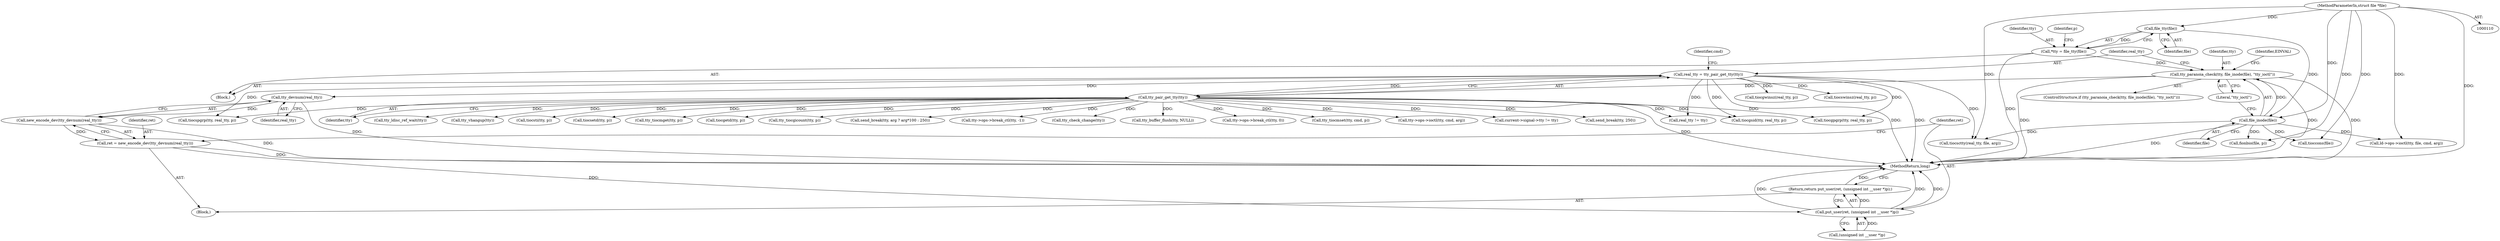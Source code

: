digraph "0_linux_5c17c861a357e9458001f021a7afa7aab9937439@pointer" {
"1000308" [label="(Call,tty_devnum(real_tty))"];
"1000138" [label="(Call,real_tty = tty_pair_get_tty(tty))"];
"1000140" [label="(Call,tty_pair_get_tty(tty))"];
"1000130" [label="(Call,tty_paranoia_check(tty, file_inode(file), \"tty_ioctl\"))"];
"1000116" [label="(Call,*tty = file_tty(file))"];
"1000118" [label="(Call,file_tty(file))"];
"1000111" [label="(MethodParameterIn,struct file *file)"];
"1000132" [label="(Call,file_inode(file))"];
"1000307" [label="(Call,new_encode_dev(tty_devnum(real_tty)))"];
"1000305" [label="(Call,ret = new_encode_dev(tty_devnum(real_tty)))"];
"1000311" [label="(Call,put_user(ret, (unsigned int __user *)p))"];
"1000310" [label="(Return,return put_user(ret, (unsigned int __user *)p);)"];
"1000199" [label="(Call,tioccons(file))"];
"1000379" [label="(Call,tty_tiocgicount(tty, p))"];
"1000117" [label="(Identifier,tty)"];
"1000118" [label="(Call,file_tty(file))"];
"1000355" [label="(Call,send_break(tty, arg ? arg*100 : 250))"];
"1000143" [label="(Identifier,cmd)"];
"1000309" [label="(Identifier,real_tty)"];
"1000307" [label="(Call,new_encode_dev(tty_devnum(real_tty)))"];
"1000324" [label="(Call,tty->ops->break_ctl(tty, -1))"];
"1000258" [label="(Call,tiocsctty(real_tty, file, arg))"];
"1000116" [label="(Call,*tty = file_tty(file))"];
"1000140" [label="(Call,tty_pair_get_tty(tty))"];
"1000129" [label="(ControlStructure,if (tty_paranoia_check(tty, file_inode(file), \"tty_ioctl\")))"];
"1000119" [label="(Identifier,file)"];
"1000311" [label="(Call,put_user(ret, (unsigned int __user *)p))"];
"1000194" [label="(Call,real_tty != tty)"];
"1000152" [label="(Call,tty_check_change(tty))"];
"1000396" [label="(Call,tty_buffer_flush(tty, NULL))"];
"1000139" [label="(Identifier,real_tty)"];
"1000130" [label="(Call,tty_paranoia_check(tty, file_inode(file), \"tty_ioctl\"))"];
"1000338" [label="(Call,tty->ops->break_ctl(tty, 0))"];
"1000114" [label="(Block,)"];
"1000203" [label="(Call,fionbio(file, p))"];
"1000372" [label="(Call,tty_tiocmset(tty, cmd, p))"];
"1000442" [label="(Call,ld->ops->ioctl(tty, file, cmd, arg))"];
"1000303" [label="(Block,)"];
"1000111" [label="(MethodParameterIn,struct file *file)"];
"1000276" [label="(Call,tiocgsid(tty, real_tty, p))"];
"1000131" [label="(Identifier,tty)"];
"1000460" [label="(MethodReturn,long)"];
"1000270" [label="(Call,tiocspgrp(tty, real_tty, p))"];
"1000312" [label="(Identifier,ret)"];
"1000123" [label="(Identifier,p)"];
"1000414" [label="(Call,tty->ops->ioctl(tty, cmd, arg))"];
"1000243" [label="(Call,current->signal->tty != tty)"];
"1000137" [label="(Identifier,EINVAL)"];
"1000134" [label="(Literal,\"tty_ioctl\")"];
"1000264" [label="(Call,tiocgpgrp(tty, real_tty, p))"];
"1000348" [label="(Call,send_break(tty, 250))"];
"1000313" [label="(Call,(unsigned int __user *)p)"];
"1000183" [label="(Call,tiocgwinsz(real_tty, p))"];
"1000132" [label="(Call,file_inode(file))"];
"1000310" [label="(Return,return put_user(ret, (unsigned int __user *)p);)"];
"1000141" [label="(Identifier,tty)"];
"1000133" [label="(Identifier,file)"];
"1000306" [label="(Identifier,ret)"];
"1000427" [label="(Call,tty_ldisc_ref_wait(tty))"];
"1000308" [label="(Call,tty_devnum(real_tty))"];
"1000138" [label="(Call,real_tty = tty_pair_get_tty(tty))"];
"1000298" [label="(Call,tty_vhangup(tty))"];
"1000178" [label="(Call,tiocsti(tty, p))"];
"1000287" [label="(Call,tiocsetd(tty, p))"];
"1000305" [label="(Call,ret = new_encode_dev(tty_devnum(real_tty)))"];
"1000365" [label="(Call,tty_tiocmget(tty, p))"];
"1000188" [label="(Call,tiocswinsz(real_tty, p))"];
"1000282" [label="(Call,tiocgetd(tty, p))"];
"1000308" -> "1000307"  [label="AST: "];
"1000308" -> "1000309"  [label="CFG: "];
"1000309" -> "1000308"  [label="AST: "];
"1000307" -> "1000308"  [label="CFG: "];
"1000308" -> "1000460"  [label="DDG: "];
"1000308" -> "1000307"  [label="DDG: "];
"1000138" -> "1000308"  [label="DDG: "];
"1000138" -> "1000114"  [label="AST: "];
"1000138" -> "1000140"  [label="CFG: "];
"1000139" -> "1000138"  [label="AST: "];
"1000140" -> "1000138"  [label="AST: "];
"1000143" -> "1000138"  [label="CFG: "];
"1000138" -> "1000460"  [label="DDG: "];
"1000138" -> "1000460"  [label="DDG: "];
"1000140" -> "1000138"  [label="DDG: "];
"1000138" -> "1000183"  [label="DDG: "];
"1000138" -> "1000188"  [label="DDG: "];
"1000138" -> "1000194"  [label="DDG: "];
"1000138" -> "1000258"  [label="DDG: "];
"1000138" -> "1000264"  [label="DDG: "];
"1000138" -> "1000270"  [label="DDG: "];
"1000138" -> "1000276"  [label="DDG: "];
"1000140" -> "1000141"  [label="CFG: "];
"1000141" -> "1000140"  [label="AST: "];
"1000140" -> "1000460"  [label="DDG: "];
"1000130" -> "1000140"  [label="DDG: "];
"1000140" -> "1000152"  [label="DDG: "];
"1000140" -> "1000178"  [label="DDG: "];
"1000140" -> "1000194"  [label="DDG: "];
"1000140" -> "1000243"  [label="DDG: "];
"1000140" -> "1000264"  [label="DDG: "];
"1000140" -> "1000270"  [label="DDG: "];
"1000140" -> "1000276"  [label="DDG: "];
"1000140" -> "1000282"  [label="DDG: "];
"1000140" -> "1000287"  [label="DDG: "];
"1000140" -> "1000298"  [label="DDG: "];
"1000140" -> "1000324"  [label="DDG: "];
"1000140" -> "1000338"  [label="DDG: "];
"1000140" -> "1000348"  [label="DDG: "];
"1000140" -> "1000355"  [label="DDG: "];
"1000140" -> "1000365"  [label="DDG: "];
"1000140" -> "1000372"  [label="DDG: "];
"1000140" -> "1000379"  [label="DDG: "];
"1000140" -> "1000396"  [label="DDG: "];
"1000140" -> "1000414"  [label="DDG: "];
"1000140" -> "1000427"  [label="DDG: "];
"1000130" -> "1000129"  [label="AST: "];
"1000130" -> "1000134"  [label="CFG: "];
"1000131" -> "1000130"  [label="AST: "];
"1000132" -> "1000130"  [label="AST: "];
"1000134" -> "1000130"  [label="AST: "];
"1000137" -> "1000130"  [label="CFG: "];
"1000139" -> "1000130"  [label="CFG: "];
"1000130" -> "1000460"  [label="DDG: "];
"1000130" -> "1000460"  [label="DDG: "];
"1000130" -> "1000460"  [label="DDG: "];
"1000116" -> "1000130"  [label="DDG: "];
"1000132" -> "1000130"  [label="DDG: "];
"1000116" -> "1000114"  [label="AST: "];
"1000116" -> "1000118"  [label="CFG: "];
"1000117" -> "1000116"  [label="AST: "];
"1000118" -> "1000116"  [label="AST: "];
"1000123" -> "1000116"  [label="CFG: "];
"1000116" -> "1000460"  [label="DDG: "];
"1000118" -> "1000116"  [label="DDG: "];
"1000118" -> "1000119"  [label="CFG: "];
"1000119" -> "1000118"  [label="AST: "];
"1000111" -> "1000118"  [label="DDG: "];
"1000118" -> "1000132"  [label="DDG: "];
"1000111" -> "1000110"  [label="AST: "];
"1000111" -> "1000460"  [label="DDG: "];
"1000111" -> "1000132"  [label="DDG: "];
"1000111" -> "1000199"  [label="DDG: "];
"1000111" -> "1000203"  [label="DDG: "];
"1000111" -> "1000258"  [label="DDG: "];
"1000111" -> "1000442"  [label="DDG: "];
"1000132" -> "1000133"  [label="CFG: "];
"1000133" -> "1000132"  [label="AST: "];
"1000134" -> "1000132"  [label="CFG: "];
"1000132" -> "1000460"  [label="DDG: "];
"1000132" -> "1000199"  [label="DDG: "];
"1000132" -> "1000203"  [label="DDG: "];
"1000132" -> "1000258"  [label="DDG: "];
"1000132" -> "1000442"  [label="DDG: "];
"1000307" -> "1000305"  [label="AST: "];
"1000305" -> "1000307"  [label="CFG: "];
"1000307" -> "1000460"  [label="DDG: "];
"1000307" -> "1000305"  [label="DDG: "];
"1000305" -> "1000303"  [label="AST: "];
"1000306" -> "1000305"  [label="AST: "];
"1000312" -> "1000305"  [label="CFG: "];
"1000305" -> "1000460"  [label="DDG: "];
"1000305" -> "1000311"  [label="DDG: "];
"1000311" -> "1000310"  [label="AST: "];
"1000311" -> "1000313"  [label="CFG: "];
"1000312" -> "1000311"  [label="AST: "];
"1000313" -> "1000311"  [label="AST: "];
"1000310" -> "1000311"  [label="CFG: "];
"1000311" -> "1000460"  [label="DDG: "];
"1000311" -> "1000460"  [label="DDG: "];
"1000311" -> "1000460"  [label="DDG: "];
"1000311" -> "1000310"  [label="DDG: "];
"1000313" -> "1000311"  [label="DDG: "];
"1000310" -> "1000303"  [label="AST: "];
"1000460" -> "1000310"  [label="CFG: "];
"1000310" -> "1000460"  [label="DDG: "];
}
